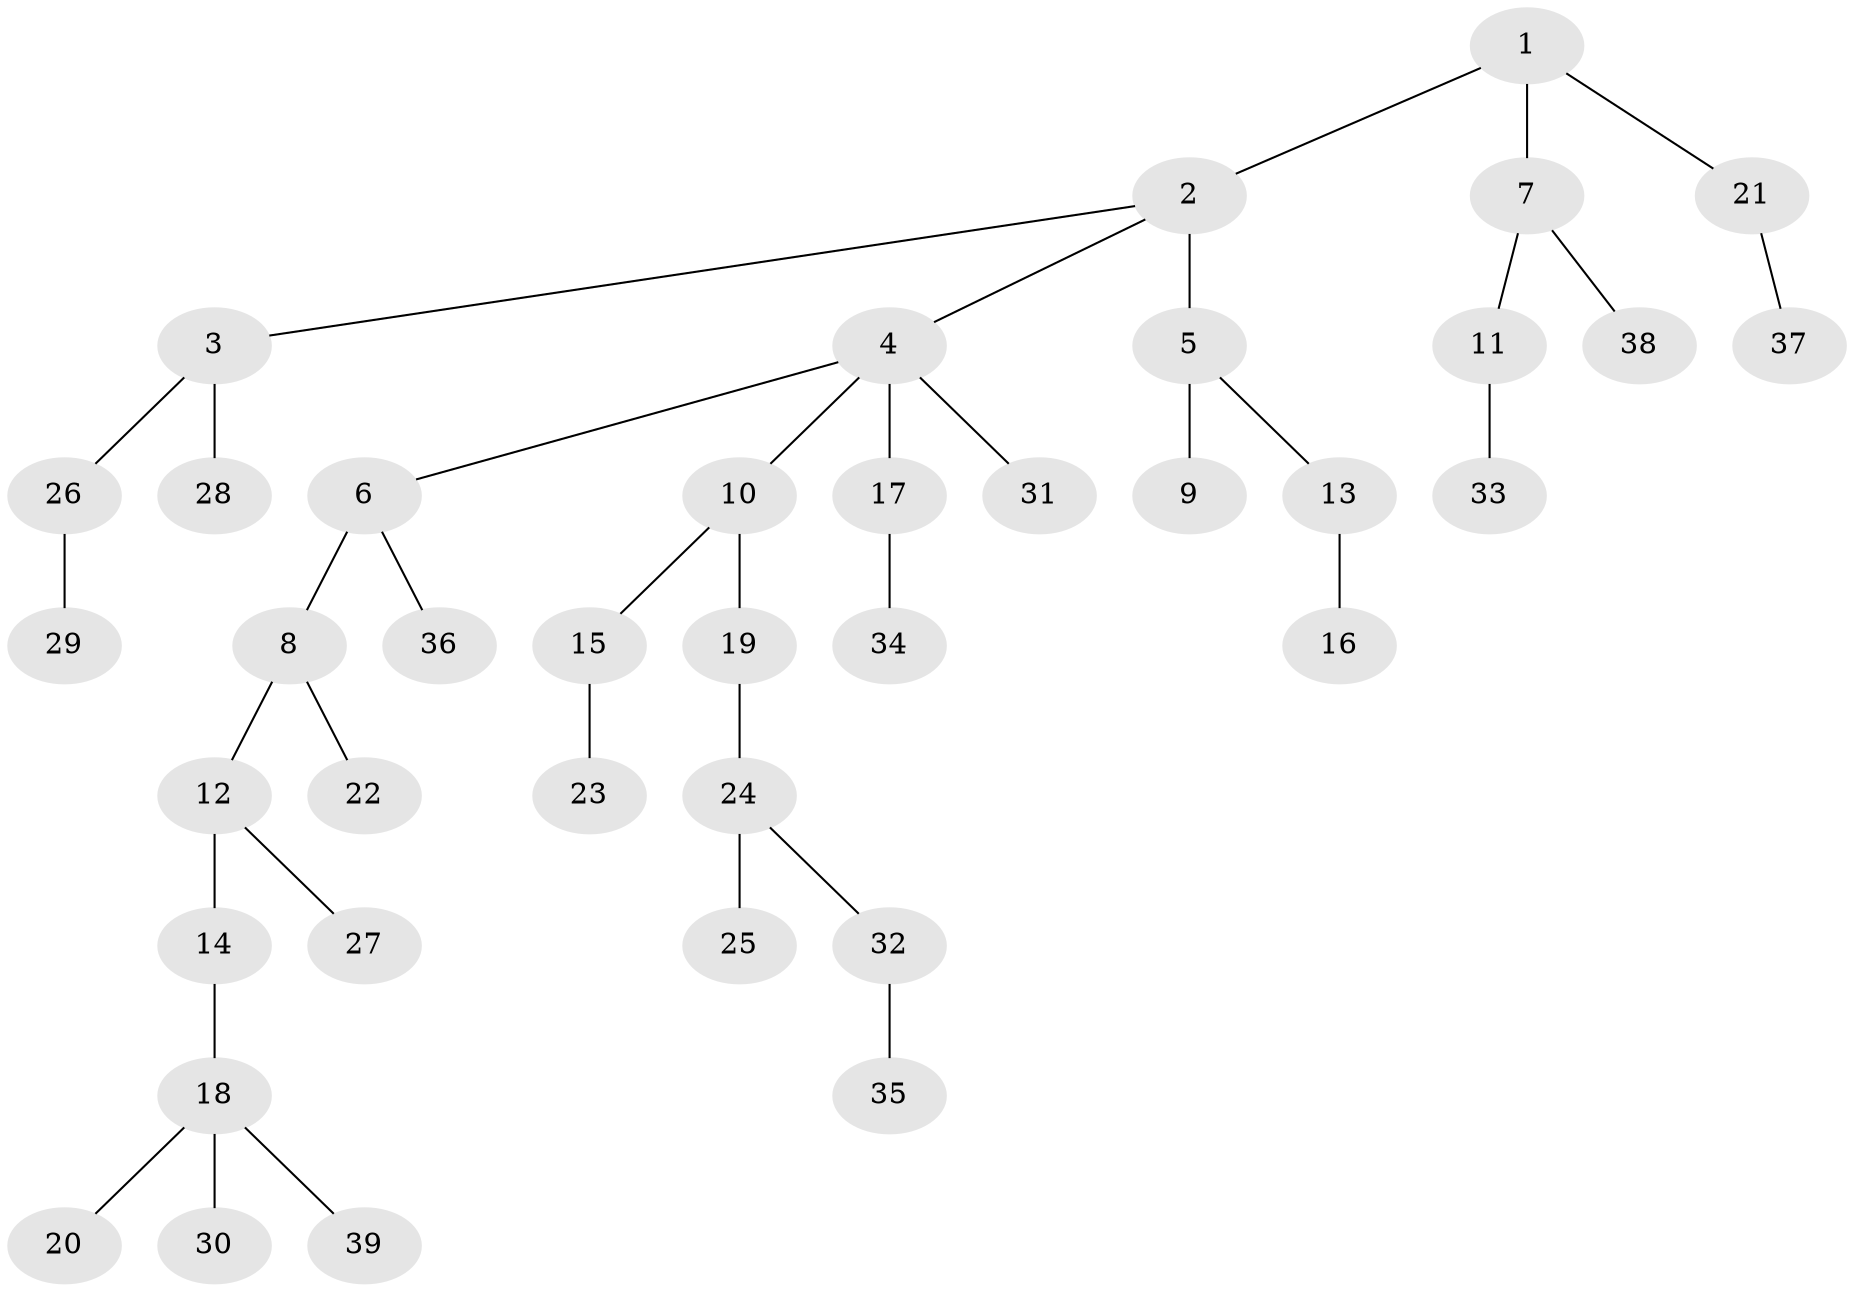 // original degree distribution, {3: 0.08974358974358974, 4: 0.05128205128205128, 7: 0.01282051282051282, 5: 0.038461538461538464, 2: 0.28205128205128205, 6: 0.02564102564102564, 1: 0.5}
// Generated by graph-tools (version 1.1) at 2025/37/03/09/25 02:37:01]
// undirected, 39 vertices, 38 edges
graph export_dot {
graph [start="1"]
  node [color=gray90,style=filled];
  1;
  2;
  3;
  4;
  5;
  6;
  7;
  8;
  9;
  10;
  11;
  12;
  13;
  14;
  15;
  16;
  17;
  18;
  19;
  20;
  21;
  22;
  23;
  24;
  25;
  26;
  27;
  28;
  29;
  30;
  31;
  32;
  33;
  34;
  35;
  36;
  37;
  38;
  39;
  1 -- 2 [weight=1.0];
  1 -- 7 [weight=2.0];
  1 -- 21 [weight=1.0];
  2 -- 3 [weight=1.0];
  2 -- 4 [weight=1.0];
  2 -- 5 [weight=2.0];
  3 -- 26 [weight=1.0];
  3 -- 28 [weight=1.0];
  4 -- 6 [weight=1.0];
  4 -- 10 [weight=1.0];
  4 -- 17 [weight=2.0];
  4 -- 31 [weight=1.0];
  5 -- 9 [weight=1.0];
  5 -- 13 [weight=1.0];
  6 -- 8 [weight=3.0];
  6 -- 36 [weight=1.0];
  7 -- 11 [weight=1.0];
  7 -- 38 [weight=1.0];
  8 -- 12 [weight=1.0];
  8 -- 22 [weight=1.0];
  10 -- 15 [weight=1.0];
  10 -- 19 [weight=3.0];
  11 -- 33 [weight=3.0];
  12 -- 14 [weight=2.0];
  12 -- 27 [weight=1.0];
  13 -- 16 [weight=1.0];
  14 -- 18 [weight=1.0];
  15 -- 23 [weight=1.0];
  17 -- 34 [weight=1.0];
  18 -- 20 [weight=1.0];
  18 -- 30 [weight=1.0];
  18 -- 39 [weight=1.0];
  19 -- 24 [weight=1.0];
  21 -- 37 [weight=1.0];
  24 -- 25 [weight=2.0];
  24 -- 32 [weight=1.0];
  26 -- 29 [weight=1.0];
  32 -- 35 [weight=1.0];
}
